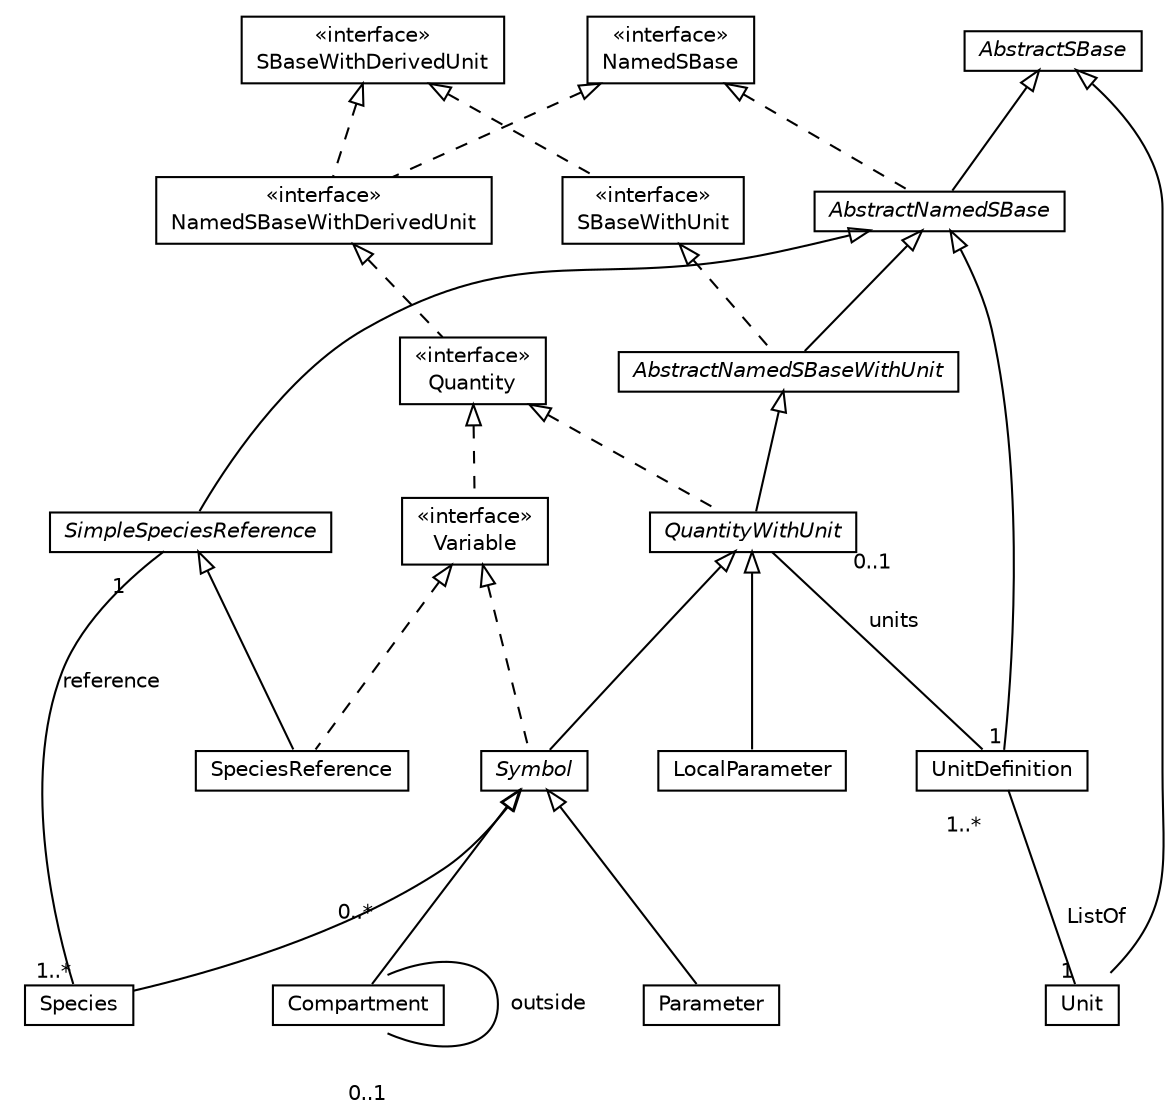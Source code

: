 #!/usr/local/bin/dot
#
# Class diagram
# Generated by UMLGraph version 5.3 (http://www.umlgraph.org/)
#
# dot -Tpdf -oSymbol.pdf Symbol.dot && acroread Symbol.pdf &

digraph G {
	edge [fontname="Helvetica",fontsize=10,labelfontname="Helvetica",labelfontsize=10];
	node [fontname="Helvetica",fontsize=10,shape=plaintext];
	nodesep=0.25;
	ranksep=0.5;
	// org.sbml.jsbml.Symbol
	c0 [height=0.1,label=<<table title="org.sbml.jsbml.Symbol" border="0" cellborder="1" cellspacing="0" cellpadding="2" port="p">
		<tr><td><table border="0" cellspacing="0" cellpadding="1">
<tr><td align="center" balign="center"><font face="Helvetica-Oblique"> Symbol </font></td></tr>
		</table></td></tr>
<!-- 		<tr><td> -->
<!--<table border="0" cellspacing="0" cellpadding="1">
<tr><td align="left" balign="left"> # constant : Boolean </td></tr>-->
<!--<tr><td align="left" balign="left"> # isSetConstant : boolean </td></tr>-->
<!-- 		</table></td></tr> -->
		</table>>, fontname="Helvetica", fontcolor="black", fontsize=10.0];
	// org.sbml.jsbml.LocalParameter
	c1 [label=<<table title="org.sbml.jsbml.LocalParameter" border="0" cellborder="1" cellspacing="0" cellpadding="2" port="p">
		<tr><td><table border="0" cellspacing="0" cellpadding="1">
<tr><td align="center" balign="center"> LocalParameter </td></tr>
		</table></td></tr>
		</table>>, fontname="Helvetica", fontcolor="black", fontsize=10.0];
	// org.sbml.jsbml.SpeciesReference
	c2 [label=<<table title="org.sbml.jsbml.SpeciesReference" border="0" cellborder="1" cellspacing="0" cellpadding="2" port="p">
		<tr><td><table border="0" cellspacing="0" cellpadding="1">
<tr><td align="center" balign="center"> SpeciesReference </td></tr>
		<!--</table></td></tr>-->
		<!--<tr><td><table border="0" cellspacing="0" cellpadding="1">-->
<!--<tr><td align="left" balign="left"> - constant : Boolean </td></tr>
<tr><td align="left" balign="left"> - denominator : Integer </td></tr>-->
<!--<tr><td align="left" balign="left"> - isSetConstant : boolean </td></tr>
<tr><td align="left" balign="left"> - isSetDenominator : boolean </td></tr>
<tr><td align="left" balign="left"> - isSetStoichiometry : boolean </td></tr>-->
<!--<tr><td align="left" balign="left"> - stoichiometry : Double </td></tr>
<tr><td align="left" balign="left"> - stoichiometryMath : StoichiometryMath </td></tr>-->
		</table></td></tr>
		</table>>, fontname="Helvetica", fontcolor="black", fontsize=10.0];
	// org.sbml.jsbml.Compartment
	c3 [height=0.1,label=<<table title="org.sbml.jsbml.Compartment" border="0" cellborder="1" cellspacing="0" cellpadding="2" port="p">
		<tr><td><table border="0" cellspacing="0" cellpadding="1">
<tr><td align="center" balign="center"> Compartment </td></tr>
		<!--</table></td></tr>-->
		<!--<tr><td><table border="0" cellspacing="0" cellpadding="1">-->
<!--<tr><td align="left" balign="left"> - compartmentTypeID : String </td></tr>
<tr><td align="left" balign="left"> - outsideID : String </td></tr>
<tr><td align="left" balign="left"> - spatialDimensions : Short </td></tr>-->
<!--<tr><td align="left" balign="left"> - isSetSpatialDimensions : boolean </td></tr>
<tr><td align="left" balign="left"> - ERROR_MESSAGE_INVALID_DIM : String </td></tr>
<tr><td align="left" balign="left"> - ERROR_MESSAGE_ZERO_DIM : String </td></tr>-->
		</table></td></tr>
		</table>>, fontname="Helvetica", fontcolor="black", fontsize=10.0];
	// org.sbml.jsbml.Parameter
	c4 [label=<<table title="org.sbml.jsbml.Parameter" border="0" cellborder="1" cellspacing="0" cellpadding="2" port="p">
		<tr><td><table border="0" cellspacing="0" cellpadding="1">
<tr><td align="center" balign="center"> Parameter </td></tr>
		</table></td></tr>
		</table>>, fontname="Helvetica", fontcolor="black", fontsize=10.0];
	// org.sbml.jsbml.Species
	c5 [label=<<table title="org.sbml.jsbml.Species" border="0" cellborder="1" cellspacing="0" cellpadding="2" port="p">
		<tr><td><table border="0" cellspacing="0" cellpadding="1">
<tr><td align="center" balign="center"> Species </td></tr>
		<!--</table></td></tr>
		<tr><td><table border="0" cellspacing="0" cellpadding="1">-->
<!--<tr><td align="left" balign="left"> - amount : boolean </td></tr>
<tr><td align="left" balign="left"> - boundaryCondition : Boolean </td></tr>-->
<!--<tr><td align="left" balign="left"> - isSetBoundaryCondition : boolean </td></tr>-->
<!--<tr><td align="left" balign="left"> - charge : Integer </td></tr>
<tr><td align="left" balign="left"> - compartmentID : String </td></tr>
<tr><td align="left" balign="left"> - conversionFactorID : String </td></tr>
<tr><td align="left" balign="left"> - hasOnlySubstanceUnits : Boolean </td></tr>-->
<!--<tr><td align="left" balign="left"> - isSetHasOnlySubstanceUnits : boolean </td></tr>
<tr><td align="left" balign="left"> - isSetCharge : boolean </td></tr>-->
<!--<tr><td align="left" balign="left"> - spatialSizeUnitsID : String </td></tr>
<tr><td align="left" balign="left"> - speciesTypeID : String </td></tr>-->
		</table></td></tr>
		</table>>, fontname="Helvetica", fontcolor="black", fontsize=10.0];
	// org.sbml.jsbml.Variable
	c6 [label=<<table title="org.sbml.jsbml.Variable" border="0" cellborder="1" cellspacing="0" cellpadding="2" port="p">
		<tr><td><table border="0" cellspacing="0" cellpadding="1">
<tr><td align="center" balign="center"> &#171;interface&#187; </td></tr>
<tr><td align="center" balign="center"> Variable </td></tr>
		</table></td></tr>
		</table>>, fontname="Helvetica", fontcolor="black", fontsize=10.0];
	// org.sbml.jsbml.QuantityWithUnit
	c7 [label=<<table title="org.sbml.jsbml.QuantityWithUnit" border="0" cellborder="1" cellspacing="0" cellpadding="2" port="p">
		<tr><td><table border="0" cellspacing="0" cellpadding="1">
<tr><td align="center" balign="center"><font face="Helvetica-Oblique"> QuantityWithUnit </font></td></tr>
<!--		</table></td></tr>
		<tr><td><table border="0" cellspacing="0" cellpadding="1">
<tr><td align="left" balign="left"> - value : Double </td></tr>
<tr><td align="left" balign="left"> - unitsID : String </td></tr>-->
		</table></td></tr>
		</table>>, fontname="Helvetica", fontcolor="black", fontsize=10.0];
	// org.sbml.jsbml.AbstractNamedSBaseWithUnit
	c17 [label=<<table title="org.sbml.jsbml.AbstractNamedSBaseWithUnit" border="0" cellborder="1" cellspacing="0" cellpadding="2" port="p">
		<tr><td><table border="0" cellspacing="0" cellpadding="1">
<tr><td align="center" balign="center"><font face="Helvetica-Oblique"> AbstractNamedSBaseWithUnit </font></td></tr>
<!--		</table></td></tr>
		<tr><td><table border="0" cellspacing="0" cellpadding="1">
<tr><td align="left" balign="left"> - value : Double </td></tr>
<tr><td align="left" balign="left"> - unitsID : String </td></tr>-->
		</table></td></tr>
		</table>>, fontname="Helvetica", fontcolor="black", fontsize=10.0];
	// org.sbml.jsbml.SimpleSpeciesReference
	c8 [label=<<table title="org.sbml.jsbml.SimpleSpeciesReference" border="0" cellborder="1" cellspacing="0" cellpadding="2" port="p">
		<tr><td><table border="0" cellspacing="0" cellpadding="1" port="p1">
<tr><td align="center" balign="center"><font face="Helvetica-Oblique"> SimpleSpeciesReference </font></td></tr>
<!--		</table></td></tr>
		<tr><td><table border="0" cellspacing="0" cellpadding="1" port="p2">
<tr><td align="left" balign="left"> - speciesID : String </td></tr>-->
		</table></td></tr>
		</table>>, fontname="Helvetica", fontcolor="black", fontsize=10.0];
	// org.sbml.jsbml.Quantity
	c9 [label=<<table title="org.sbml.jsbml.Quantity" border="0" cellborder="1" cellspacing="0" cellpadding="2" port="p">
		<tr><td><table border="0" cellspacing="0" cellpadding="1">
<tr><td align="center" balign="center"> &#171;interface&#187; </td></tr>
<tr><td align="center" balign="center"> Quantity </td></tr>
		</table></td></tr>
		</table>>, fontname="Helvetica", fontcolor="black", fontsize=10.0];
	// org.sbml.jsbml.AbstractNamedSBase
	c10 [label=<<table title="org.sbml.jsbml.AbstractNamedSBase" border="0" cellborder="1" cellspacing="0" cellpadding="2" port="p">
		<tr><td><table border="0" cellspacing="0" cellpadding="1" port="p1">
<tr><td align="center" balign="center"><font face="Helvetica-Oblique"> AbstractNamedSBase </font></td></tr>
// <!--		</table></td></tr>
// 		<tr><td><table border="0" cellspacing="0" cellpadding="1" port="p2">
// <tr><td align="left" balign="left"> - id : String </td></tr>
// <tr><td align="left" balign="left"> - name : String </td></tr>-->
		</table></td></tr>
		</table>>, fontname="Helvetica", fontcolor="black", fontsize=10.0];
	// org.sbml.jsbml.AbstractSBase
	c11 [label=<<table title="org.sbml.jsbml.AbstractSBase" border="0" cellborder="1" cellspacing="0" cellpadding="2" port="p">
		<tr><td><table border="0" cellspacing="0" cellpadding="1">
<tr><td align="center" balign="center"><font face="Helvetica-Oblique"> AbstractSBase </font></td></tr>
		<!--</table></td></tr>
		<tr><td><table border="0" cellspacing="0" cellpadding="1">
<tr><td align="left" balign="left"> - annotation : Annotation </td></tr>
<tr><td align="left" balign="left"> - extensions : HashMap&lt;String, SBase&gt; </td></tr>
<tr><td align="left" balign="left"> ~ level : Integer </td></tr>
<tr><td align="left" balign="left"> - metaId : String </td></tr>
<tr><td align="left" balign="left"> - namespaces : Set&lt;String&gt; </td></tr>
<tr><td align="left" balign="left"> - notes : String </td></tr>
<tr><td align="left" balign="left"> - notesBuffer : StringBuffer </td></tr>
<tr><td align="left" balign="left"> ~ parentSBMLObject : SBase </td></tr>
<tr><td align="left" balign="left"> - sboTerm : int </td></tr>
<tr><td align="left" balign="left"> # setOfListeners : Set&lt;SBaseChangedListener&gt; </td></tr>
<tr><td align="left" balign="left"> ~ version : Integer </td></tr>-->
		</table></td></tr>
		</table>>, fontname="Helvetica", fontcolor="black", fontsize=10.0];
	// org.sbml.jsbml.NamedSBaseWithDerivedUnit
	c12 [label=<<table title="org.sbml.jsbml.NamedSBaseWithDerivedUnit" border="0" cellborder="1" cellspacing="0" cellpadding="2" port="p">
		<tr><td><table border="0" cellspacing="0" cellpadding="1">
<tr><td align="center" balign="center"> &#171;interface&#187; </td></tr>
<tr><td align="center" balign="center"> NamedSBaseWithDerivedUnit </td></tr>
		</table></td></tr>
		</table>>, fontname="Helvetica", fontcolor="black", fontsize=10.0];
	// org.sbml.jsbml.UnitDefinition
	c15 [height=0.1,label=<<table title="org.sbml.jsbml.UnitDefinition" border="0" cellborder="1" cellspacing="0" cellpadding="2" port="p">
		<tr><td><table border="0" cellspacing="0" cellpadding="1">
<tr><td align="center" balign="center"> UnitDefinition </td></tr>
<!--		</table></td></tr>
		<tr><td><table border="0" cellspacing="0" cellpadding="1">
<tr><td align="left" balign="left"> - listOfUnits : ListOf&lt;Unit&gt; </td></tr>-->
		</table></td></tr>
		</table>>, fontname="Helvetica", fontcolor="black", fontsize=10.0];
	// org.sbml.jsbml.Unit
	c16 [height=0.1,label=<<table title="org.sbml.jsbml.Unit" border="0" cellborder="1" cellspacing="0" cellpadding="2" port="p">
		<tr><td><table border="0" cellspacing="0" cellpadding="1">
<tr><td align="center" balign="center"> Unit </td></tr>
<!--		</table></td></tr>
		<tr><td><table border="0" cellspacing="0" cellpadding="1">
<tr><td align="left" balign="left"> - exponent : Double </td></tr>-->
<!--<tr><td align="left" balign="left"> - isSetExponent : boolean </td></tr>
<tr><td align="left" balign="left"> - isSetMultiplier : boolean </td></tr>
<tr><td align="left" balign="left"> - isSetOffset : boolean </td></tr>
<tr><td align="left" balign="left"> - isSetScale : boolean </td></tr>-->
<!--<tr><td align="left" balign="left"> - kind : Unit.Kind </td></tr>
<tr><td align="left" balign="left"> - multiplier : Double </td></tr>
<tr><td align="left" balign="left"> - offset : Double </td></tr>
<tr><td align="left" balign="left"> - scale : Integer </td></tr>-->
		</table></td></tr>
		</table>>, fontname="Helvetica", fontcolor="black", fontsize=10.0];

	// org.sbml.jsbml.NamedSBase
	c18 [label=<<table title="org.sbml.jsbml.NamedSBase" border="0" cellborder="1" cellspacing="0" cellpadding="2" port="p">
		<tr><td><table border="0" cellspacing="0" cellpadding="1">
<tr><td align="center" balign="center"> &#171;interface&#187; </td></tr>
<tr><td align="center" balign="center"> NamedSBase </td></tr>
		</table></td></tr>
		</table>>, fontname="Helvetica", fontcolor="black", fontsize=10.0];
	// org.sbml.jsbml.SBaseWithUnit
	c19 [label=<<table title="org.sbml.jsbml.SBaseWithUnit" border="0" cellborder="1" cellspacing="0" cellpadding="2" port="p">
		<tr><td><table border="0" cellspacing="0" cellpadding="1">
<tr><td align="center" balign="center"> &#171;interface&#187; </td></tr>
<tr><td align="center" balign="center"> SBaseWithUnit </td></tr>
		</table></td></tr>
		</table>>, fontname="Helvetica", fontcolor="black", fontsize=10.0];
		// org.sbml.jsbml.SBaseWithDerivedUnit
	c20 [label=<<table title="org.sbml.jsbml.SBaseWithDerivedUnit" border="0" cellborder="1" cellspacing="0" cellpadding="2" port="p">
		<tr><td><table border="0" cellspacing="0" cellpadding="1">
<tr><td align="center" balign="center"> &#171;interface&#187; </td></tr>
<tr><td align="center" balign="center"> SBaseWithDerivedUnit </td></tr>
		</table></td></tr>
		</table>>, fontname="Helvetica", fontcolor="black", fontsize=10.0];
	//org.sbml.jsbml.Symbol extends org.sbml.jsbml.QuantityWithUnit
	c7:p -> c0:p [dir=back,arrowtail=empty];
	//org.sbml.jsbml.Symbol implements org.sbml.jsbml.Variable
	c6:p -> c0:p [dir=back,arrowtail=empty,style=dashed];
	// org.sbml.jsbml.QuantityWithUnit HAS org.sbml.jsbml.UnitDefinition
	c7:p -> c15:p [taillabel="             0..1", label="  units", headlabel=" 1", fontname="Helvetica", fontcolor="black", fontsize=10.0, color="black", arrowhead=none, arrowtail=ediamond];
	//org.sbml.jsbml.LocalParameter extends org.sbml.jsbml.QuantityWithUnit
	c7:p -> c1:p [dir=back,arrowtail=empty];
	//org.sbml.jsbml.SpeciesReference extends org.sbml.jsbml.SimpleSpeciesReference
	c8:p -> c2:p [dir=back,arrowtail=empty];
	//org.sbml.jsbml.SpeciesReference implements org.sbml.jsbml.Variable
	c6:p -> c2:p [dir=back,arrowtail=empty,style=dashed];
	//org.sbml.jsbml.Compartment extends org.sbml.jsbml.Symbol
	c0:p -> c3:p [dir=back,arrowtail=empty];
	// org.sbml.jsbml.Compartment HAS org.sbml.jsbml.Compartment
	c3:se -> c3:ne [taillabel="\n\n0..1", label="  outside", headlabel="0..*  \n\n\n", fontname="Helvetica", fontcolor="black", fontsize=10.0, color="black", arrowhead=none, arrowtail=ediamond];
	//org.sbml.jsbml.Parameter extends org.sbml.jsbml.Symbol
	c0:p -> c4:p [dir=back,arrowtail=empty];
	//org.sbml.jsbml.Species extends org.sbml.jsbml.Symbol
	c0:p -> c5:p [dir=back,arrowtail=empty];
	//org.sbml.jsbml.Variable implements org.sbml.jsbml.Quantity
	c9:p -> c6:p [dir=back,arrowtail=empty,style=dashed];
	//org.sbml.jsbml.QuantityWithUnit extends org.sbml.jsbml.AbstractNamedSBaseWithUnit
	c17:p -> c7:p [dir=back,arrowtail=empty];
	//org.sbml.jsbml.AbstractNamedSBaseWithUnit extends org.sbml.jsbml.AbstractNamedSBase
	c10:p -> c17:p [dir=back,arrowtail=empty];
	//org.sbml.jsbml.QuantityWithUnit implements org.sbml.jsbml.Quantity
	c9:p -> c7:p [dir=back,arrowtail=empty,style=dashed];
	//org.sbml.jsbml.SimpleSpeciesReference extends org.sbml.jsbml.AbstractNamedSBase
	c10:p -> c8:p [dir=back,arrowtail=empty];
	// org.sbml.jsbml.SimpleSpeciesReference HAS org.sbml.jsbml.Species
	c8:p -> c5:p [taillabel="\n1      ", label="reference\n\n\n\n\n\n\n\n", headlabel="   1..*", fontname="Helvetica", fontcolor="black", fontsize=10.0, color="black", arrowhead=none, arrowtail=ediamond];
	//org.sbml.jsbml.Quantity implements org.sbml.jsbml.NamedSBaseWithDerivedUnit
	c12:p -> c9:p [dir=back,arrowtail=empty,style=dashed];
	//org.sbml.jsbml.AbstractNamedSBase extends org.sbml.jsbml.AbstractSBase
	c11:p -> c10:p [dir=back,arrowtail=empty];
	//org.sbml.jsbml.AbstractNamedSBase implements org.sbml.jsbml.NamedSBase
	c18:p -> c10:p [dir=back,arrowtail=empty, style=dashed];
	//org.sbml.jsbml.AbstractNamedSBaseWithUnit implements org.sbml.jsbml.SBaseWithUnit
	c19:p -> c17:p [dir=back,arrowtail=empty, style=dashed];
	//org.sbml.jsbml.NamedSBaseWithDerivedUnit implements org.sbml.jsbml.NamedSBase
	c18:p -> c12:p [dir=back,arrowtail=empty, style=dashed];
	//org.sbml.jsbml.NamedSBaseWithDerivedUnit implements org.sbml.jsbml.SBaseWithDerivedUnit
	c20:p -> c12:p [dir=back,arrowtail=empty, style=dashed];
	//org.sbml.jsbml.SBaseWithDerivedUnit implements org.sbml.jsbml.SBaseWithDerivedUnit
	c20:p -> c19:p [dir=back,arrowtail=empty, style=dashed];
	//org.sbml.jsbml.UnitDefinition extends org.sbml.jsbml.AbstractNamedSBase
	c10:p -> c15:p [dir=back,arrowtail=empty];
	// org.sbml.jsbml.UnitDefinition COMPOSED org.sbml.jsbml.Unit
	c15:p -> c16:p [taillabel="\n1..*    ", label="  ListOf", headlabel="1", fontname="Helvetica", fontcolor="black", fontsize=10.0, color="black", arrowhead=none, arrowtail=diamond];
	//org.sbml.jsbml.Unit extends org.sbml.jsbml.AbstractSBase
	c11:p -> c16:ne [dir=back,arrowtail=empty];
	// SpeciesType
//	c19[label=<<table title="SpeciesType" border="0" cellborder="1" cellspacing="0" cellpadding="2" port="p" href="http://java.sun.com/j2se/1.4.2/docs/api//SpeciesType.html">
//		<tr><td><table border="0" cellspacing="0" cellpadding="1">
//<tr><td align="center" balign="center"> SpeciesType </td></tr>
//		</table></td></tr>
//		</table>>, fontname="Helvetica", fontcolor="black", fontsize=10.0];
//	// CompartmentType
//	c18[label=<<table title="CompartmentType" border="0" cellborder="1" cellspacing="0" cellpadding="2" port="p" href="http://java.sun.com/j2se/1.4.2/docs/api//CompartmentType.html">
//		<tr><td><table border="0" cellspacing="0" cellpadding="1">
//<tr><td align="center" balign="center"> CompartmentType </td></tr>
//		</table></td></tr>
//		</table>>, fontname="Helvetica", fontcolor="black", fontsize=10.0];
	// org.sbml.jsbml.Compartment HAS CompartmentType
	//c3:p -> c18:p [taillabel="0..1", label="type", headlabel="1..*", fontname="Helvetica", fontcolor="black", fontsize=10.0, color="black", arrowhead=none, arrowtail=ediamond];
	// org.sbml.jsbml.Species HAS SpeciesType
	//c5:p -> c19:p [taillabel="0..1", label="type", headlabel="1..*", fontname="Helvetica", fontcolor="black", fontsize=10.0, color="black", arrowhead=none, arrowtail=ediamond];


// {rank="same"; c15; c16}
}

